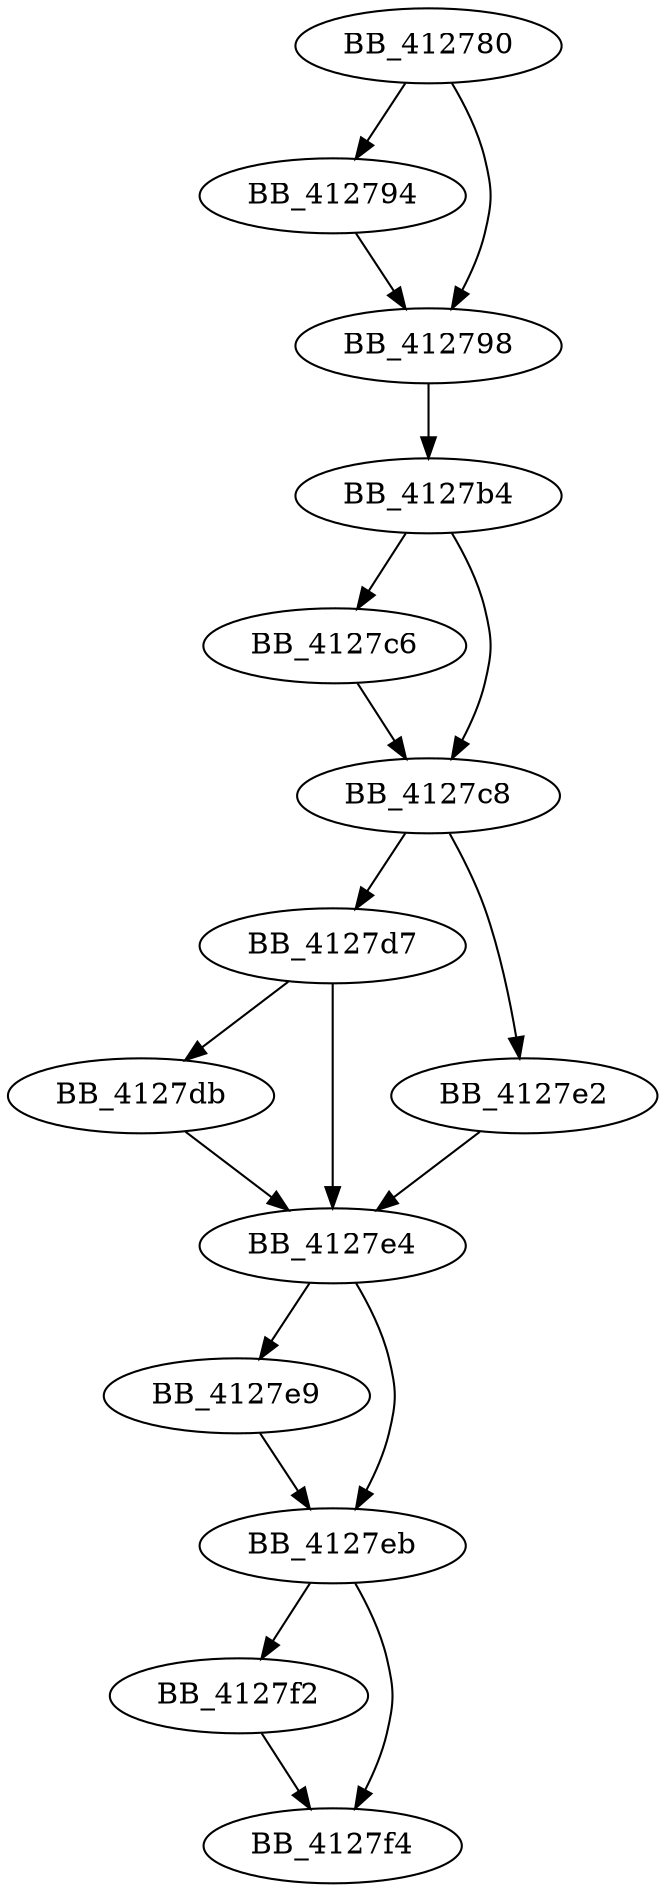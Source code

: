 DiGraph sub_412780{
BB_412780->BB_412794
BB_412780->BB_412798
BB_412794->BB_412798
BB_412798->BB_4127b4
BB_4127b4->BB_4127c6
BB_4127b4->BB_4127c8
BB_4127c6->BB_4127c8
BB_4127c8->BB_4127d7
BB_4127c8->BB_4127e2
BB_4127d7->BB_4127db
BB_4127d7->BB_4127e4
BB_4127db->BB_4127e4
BB_4127e2->BB_4127e4
BB_4127e4->BB_4127e9
BB_4127e4->BB_4127eb
BB_4127e9->BB_4127eb
BB_4127eb->BB_4127f2
BB_4127eb->BB_4127f4
BB_4127f2->BB_4127f4
}
